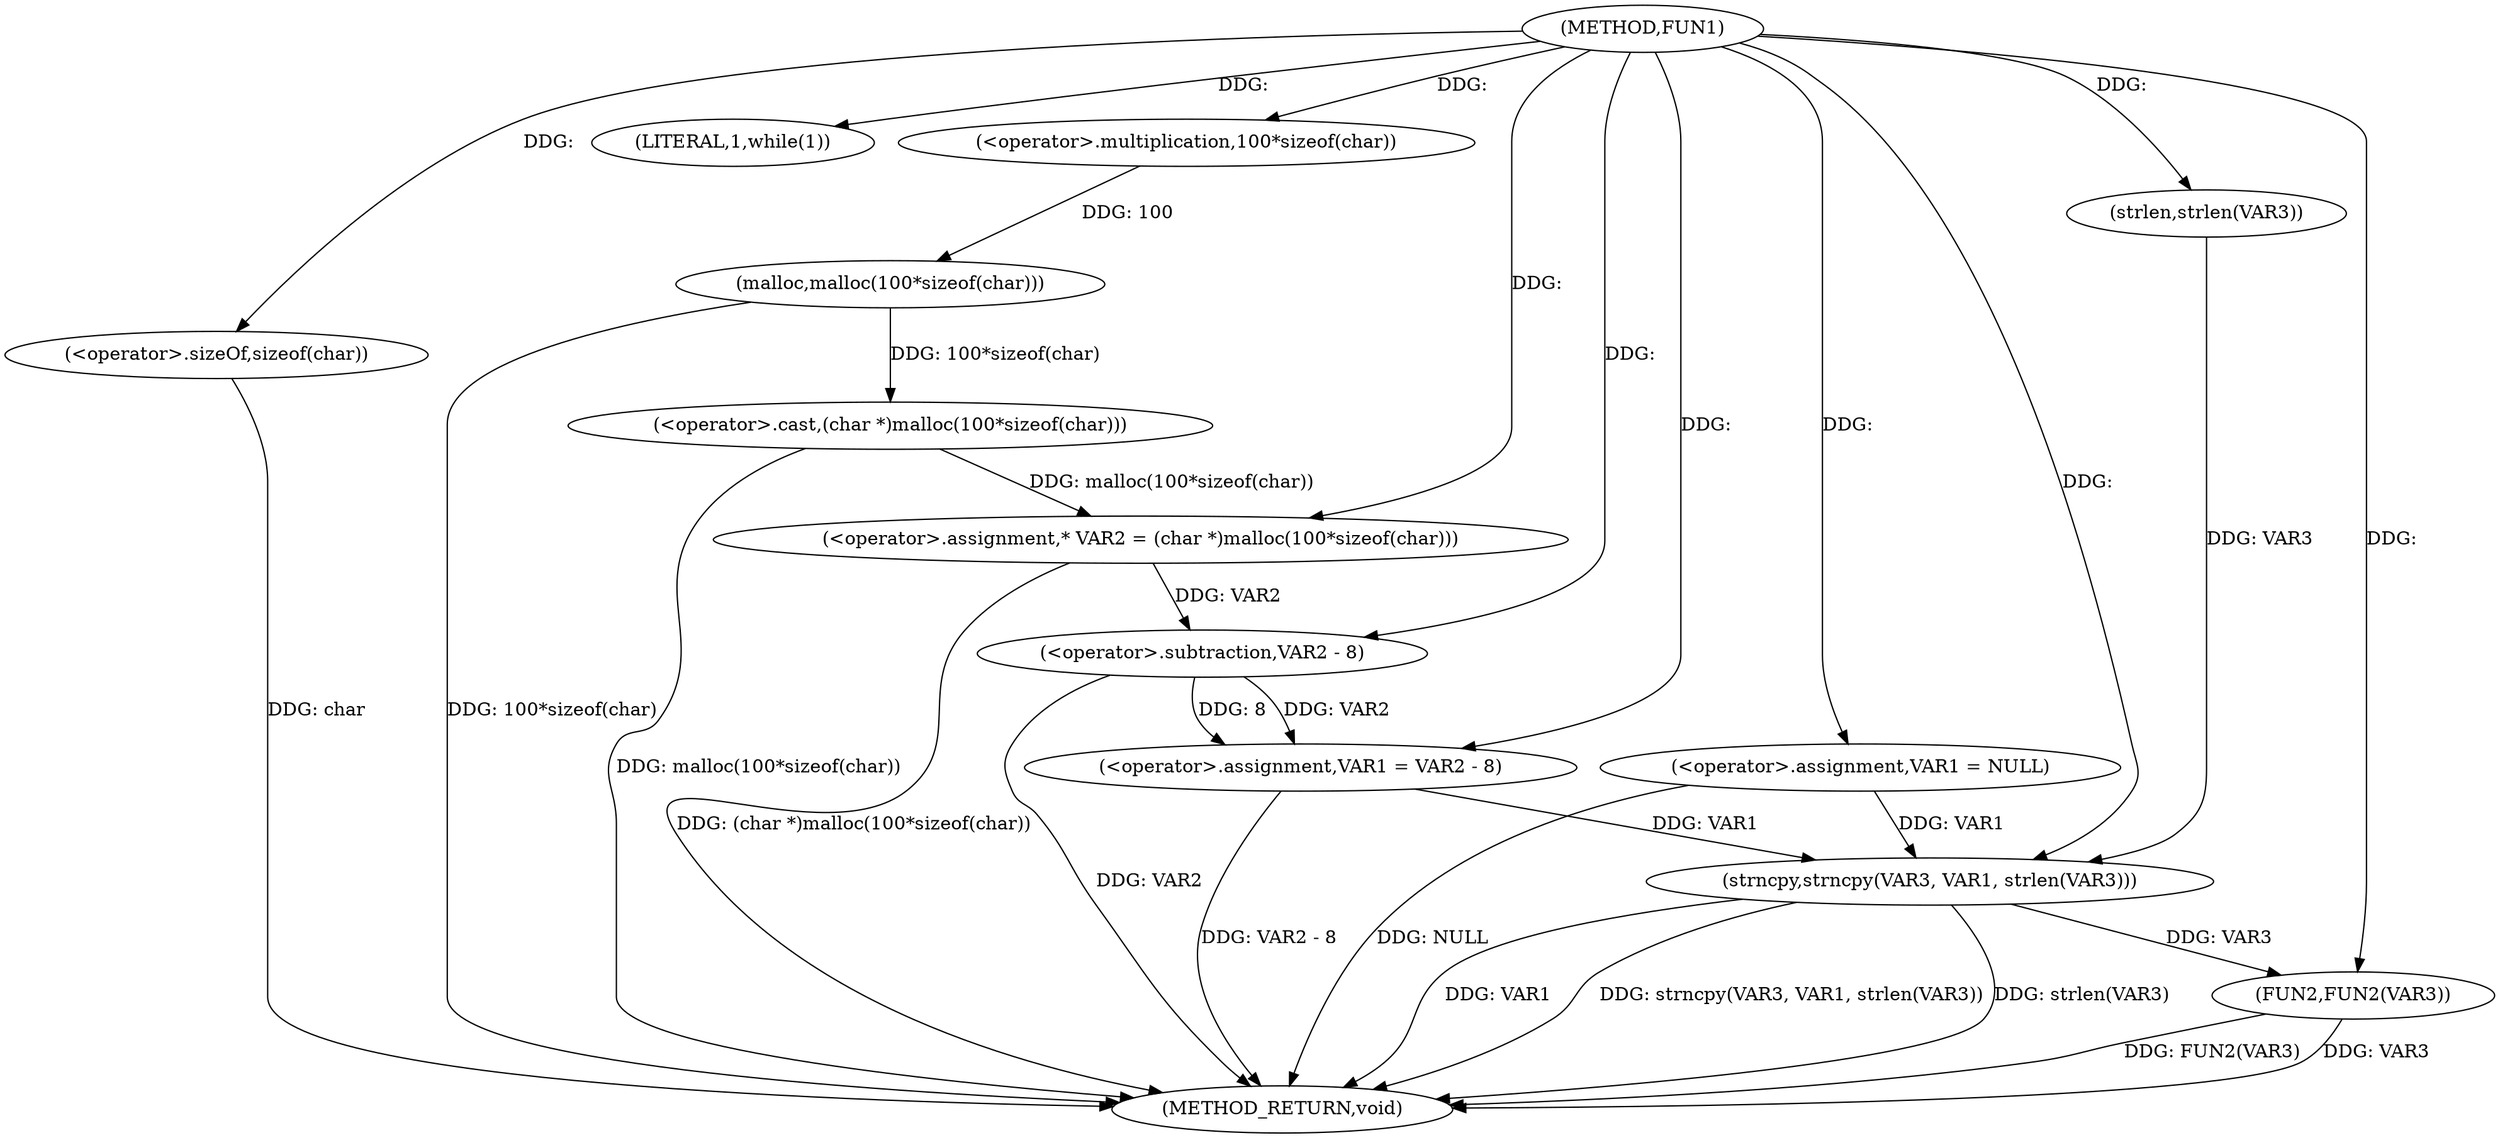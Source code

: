 digraph FUN1 {  
"1000100" [label = "(METHOD,FUN1)" ]
"1000135" [label = "(METHOD_RETURN,void)" ]
"1000103" [label = "(<operator>.assignment,VAR1 = NULL)" ]
"1000107" [label = "(LITERAL,1,while(1))" ]
"1000111" [label = "(<operator>.assignment,* VAR2 = (char *)malloc(100*sizeof(char)))" ]
"1000113" [label = "(<operator>.cast,(char *)malloc(100*sizeof(char)))" ]
"1000115" [label = "(malloc,malloc(100*sizeof(char)))" ]
"1000116" [label = "(<operator>.multiplication,100*sizeof(char))" ]
"1000118" [label = "(<operator>.sizeOf,sizeof(char))" ]
"1000120" [label = "(<operator>.assignment,VAR1 = VAR2 - 8)" ]
"1000122" [label = "(<operator>.subtraction,VAR2 - 8)" ]
"1000128" [label = "(strncpy,strncpy(VAR3, VAR1, strlen(VAR3)))" ]
"1000131" [label = "(strlen,strlen(VAR3))" ]
"1000133" [label = "(FUN2,FUN2(VAR3))" ]
  "1000128" -> "1000135"  [ label = "DDG: VAR1"] 
  "1000103" -> "1000135"  [ label = "DDG: NULL"] 
  "1000122" -> "1000135"  [ label = "DDG: VAR2"] 
  "1000113" -> "1000135"  [ label = "DDG: malloc(100*sizeof(char))"] 
  "1000133" -> "1000135"  [ label = "DDG: FUN2(VAR3)"] 
  "1000120" -> "1000135"  [ label = "DDG: VAR2 - 8"] 
  "1000128" -> "1000135"  [ label = "DDG: strncpy(VAR3, VAR1, strlen(VAR3))"] 
  "1000118" -> "1000135"  [ label = "DDG: char"] 
  "1000128" -> "1000135"  [ label = "DDG: strlen(VAR3)"] 
  "1000133" -> "1000135"  [ label = "DDG: VAR3"] 
  "1000111" -> "1000135"  [ label = "DDG: (char *)malloc(100*sizeof(char))"] 
  "1000115" -> "1000135"  [ label = "DDG: 100*sizeof(char)"] 
  "1000100" -> "1000103"  [ label = "DDG: "] 
  "1000100" -> "1000107"  [ label = "DDG: "] 
  "1000113" -> "1000111"  [ label = "DDG: malloc(100*sizeof(char))"] 
  "1000100" -> "1000111"  [ label = "DDG: "] 
  "1000115" -> "1000113"  [ label = "DDG: 100*sizeof(char)"] 
  "1000116" -> "1000115"  [ label = "DDG: 100"] 
  "1000100" -> "1000116"  [ label = "DDG: "] 
  "1000100" -> "1000118"  [ label = "DDG: "] 
  "1000122" -> "1000120"  [ label = "DDG: VAR2"] 
  "1000122" -> "1000120"  [ label = "DDG: 8"] 
  "1000100" -> "1000120"  [ label = "DDG: "] 
  "1000111" -> "1000122"  [ label = "DDG: VAR2"] 
  "1000100" -> "1000122"  [ label = "DDG: "] 
  "1000131" -> "1000128"  [ label = "DDG: VAR3"] 
  "1000100" -> "1000128"  [ label = "DDG: "] 
  "1000103" -> "1000128"  [ label = "DDG: VAR1"] 
  "1000120" -> "1000128"  [ label = "DDG: VAR1"] 
  "1000100" -> "1000131"  [ label = "DDG: "] 
  "1000128" -> "1000133"  [ label = "DDG: VAR3"] 
  "1000100" -> "1000133"  [ label = "DDG: "] 
}
